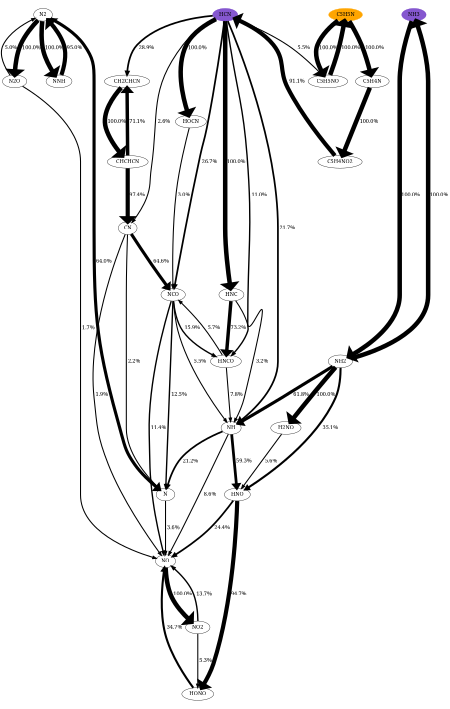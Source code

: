 digraph {
    graph [b="0,0,1558,558", rankdir=TB, center=true, splines=True, size="3,5!", dpi=400, ratio="fill"];
	NO -> NO2 [label=" 100.0%" fontcolor=black fontname=serif fontsize=16 penwidth=13]
	HCN -> NH [label=" 21.7%" fontcolor=black fontname=serif fontsize=16 penwidth=5]
	HCN -> HNC [label=" 100.0%" fontcolor=black fontname=serif fontsize=16 penwidth=13]
	HCN -> CN [label=" 2.6%" fontcolor=black fontname=serif fontsize=16 penwidth=3]
	HCN -> HNCO [label=" 11.0%" fontcolor=black fontname=serif fontsize=16 penwidth=4]
	HCN -> NCO [label=" 26.7%" fontcolor=black fontname=serif fontsize=16 penwidth=5]
	HCN -> CH2CHCN [label=" 28.9%" fontcolor=black fontname=serif fontsize=16 penwidth=5]
	HCN -> HOCN [label=" 100.0%" fontcolor=black fontname=serif fontsize=16 penwidth=13]
	NO2 -> HONO [label=" 5.3%" fontcolor=black fontname=serif fontsize=16 penwidth=3]
	NO2 -> NO [label=" 13.7%" fontcolor=black fontname=serif fontsize=16 penwidth=4]
	NH3 -> NH2 [label=" 100.0%" fontcolor=black fontname=serif fontsize=16 penwidth=13]
	N2 -> NNH [label=" 100.0%" fontcolor=black fontname=serif fontsize=16 penwidth=13]
	N2 -> N [label=" 64.0%" fontcolor=black fontname=serif fontsize=16 penwidth=9]
	N2 -> N2O [label=" 100.0%" fontcolor=black fontname=serif fontsize=16 penwidth=13]
	C5H5N -> C5H4N [label=" 100.0%" fontcolor=black fontname=serif fontsize=16 penwidth=13]
	C5H5N -> C5H5NO [label=" 100.0%" fontcolor=black fontname=serif fontsize=16 penwidth=13]
	NH -> HNO [label=" 59.3%" fontcolor=black fontname=serif fontsize=16 penwidth=8]
	NH -> N [label=" 21.2%" fontcolor=black fontname=serif fontsize=16 penwidth=5]
	NH -> NO [label=" 8.6%" fontcolor=black fontname=serif fontsize=16 penwidth=3]
	HNC -> NH [label=" 3.2%" fontcolor=black fontname=serif fontsize=16 penwidth=3]
	HNC -> HNCO [label=" 73.2%" fontcolor=black fontname=serif fontsize=16 penwidth=10]
	CN -> N [label=" 2.2%" fontcolor=black fontname=serif fontsize=16 penwidth=3]
	CN -> NO [label=" 1.9%" fontcolor=black fontname=serif fontsize=16 penwidth=3]
	CN -> NCO [label=" 64.6%" fontcolor=black fontname=serif fontsize=16 penwidth=9]
	HNCO -> NH [label=" 7.8%" fontcolor=black fontname=serif fontsize=16 penwidth=3]
	HNCO -> NCO [label=" 5.7%" fontcolor=black fontname=serif fontsize=16 penwidth=3]
	NCO -> NH [label=" 5.5%" fontcolor=black fontname=serif fontsize=16 penwidth=3]
	NCO -> N [label=" 12.5%" fontcolor=black fontname=serif fontsize=16 penwidth=4]
	NCO -> NO [label=" 11.4%" fontcolor=black fontname=serif fontsize=16 penwidth=4]
	NCO -> HNCO [label=" 15.9%" fontcolor=black fontname=serif fontsize=16 penwidth=4]
	CH2CHCN -> CHCHCN [label=" 100.0%" fontcolor=black fontname=serif fontsize=16 penwidth=13]
	HOCN -> NCO [label=" 3.0%" fontcolor=black fontname=serif fontsize=16 penwidth=3]
	HONO -> NO [label=" 34.7%" fontcolor=black fontname=serif fontsize=16 penwidth=6]
	NH2 -> NH [label=" 61.8%" fontcolor=black fontname=serif fontsize=16 penwidth=9]
	NH2 -> HNO [label=" 35.1%" fontcolor=black fontname=serif fontsize=16 penwidth=6]
	NH2 -> H2NO [label=" 100.0%" fontcolor=black fontname=serif fontsize=16 penwidth=13]
	NH2 -> NH3 [label=" 100.0%" fontcolor=black fontname=serif fontsize=16 penwidth=13]
	NNH -> N2 [label=" 95.0%" fontcolor=black fontname=serif fontsize=16 penwidth=12]
	N -> NO [label=" 3.6%" fontcolor=black fontname=serif fontsize=16 penwidth=3]
	N2O -> N2 [label=" 5.0%" fontcolor=black fontname=serif fontsize=16 penwidth=3]
	N2O -> NO [label=" 1.7%" fontcolor=black fontname=serif fontsize=16 penwidth=3]
	C5H4N -> C5H4NO2 [label=" 100.0%" fontcolor=black fontname=serif fontsize=16 penwidth=13]
	C5H5NO -> HCN [label=" 5.5%" fontcolor=black fontname=serif fontsize=16 penwidth=3]
	C5H5NO -> C5H5N [label=" 100.0%" fontcolor=black fontname=serif fontsize=16 penwidth=13]
	HNO -> HONO [label=" 94.7%" fontcolor=black fontname=serif fontsize=16 penwidth=12]
	HNO -> NO [label=" 24.4%" fontcolor=black fontname=serif fontsize=16 penwidth=5]
	CHCHCN -> CN [label=" 97.4%" fontcolor=black fontname=serif fontsize=16 penwidth=12]
	CHCHCN -> CH2CHCN [label=" 71.1%" fontcolor=black fontname=serif fontsize=16 penwidth=10]
	H2NO -> HNO [label=" 5.6%" fontcolor=black fontname=serif fontsize=16 penwidth=3]
	C5H4NO2 -> HCN [label=" 91.1%" fontcolor=black fontname=serif fontsize=16 penwidth=12]
	NO [fontname=serif fontsize=16]
	HCN [fontname=serif fontsize=16]
	NO2 [fontname=serif fontsize=16]
	NH3 [fontname=serif fontsize=16]
	N2 [fontname=serif fontsize=16]
	C5H5N [fontname=serif fontsize=16]
	NH [fontname=serif fontsize=16]
	HNC [fontname=serif fontsize=16]
	CN [fontname=serif fontsize=16]
	HNCO [fontname=serif fontsize=16]
	NCO [fontname=serif fontsize=16]
	CH2CHCN [fontname=serif fontsize=16]
	HOCN [fontname=serif fontsize=16]
	HONO [fontname=serif fontsize=16]
	NH2 [fontname=serif fontsize=16]
	NNH [fontname=serif fontsize=16]
	N [fontname=serif fontsize=16]
	N2O [fontname=serif fontsize=16]
	C5H4N [fontname=serif fontsize=16]
	C5H5NO [fontname=serif fontsize=16]
	HNO [fontname=serif fontsize=16]
	CHCHCN [fontname=serif fontsize=16]
	H2NO [fontname=serif fontsize=16]
	C5H4NO2 [fontname=serif fontsize=16]
	HCN [color="#500dbab1" fillcolor="#500dbab1" style=filled]
	NH3 [color="#500dbab1" fillcolor="#500dbab1" style=filled]
	C5H5N [color=orange fillcolor=orange style=filled]

    {rank="source"; C5H5N,NH3,HCN,N2}
}